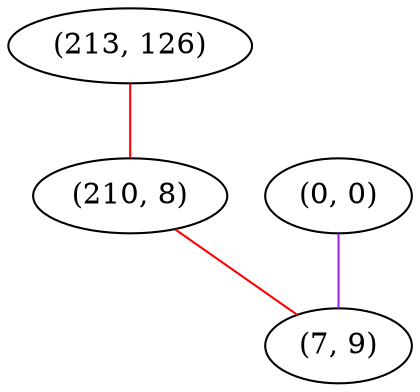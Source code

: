 graph "" {
"(213, 126)";
"(210, 8)";
"(0, 0)";
"(7, 9)";
"(213, 126)" -- "(210, 8)"  [color=red, key=0, weight=1];
"(210, 8)" -- "(7, 9)"  [color=red, key=0, weight=1];
"(0, 0)" -- "(7, 9)"  [color=purple, key=0, weight=4];
}
